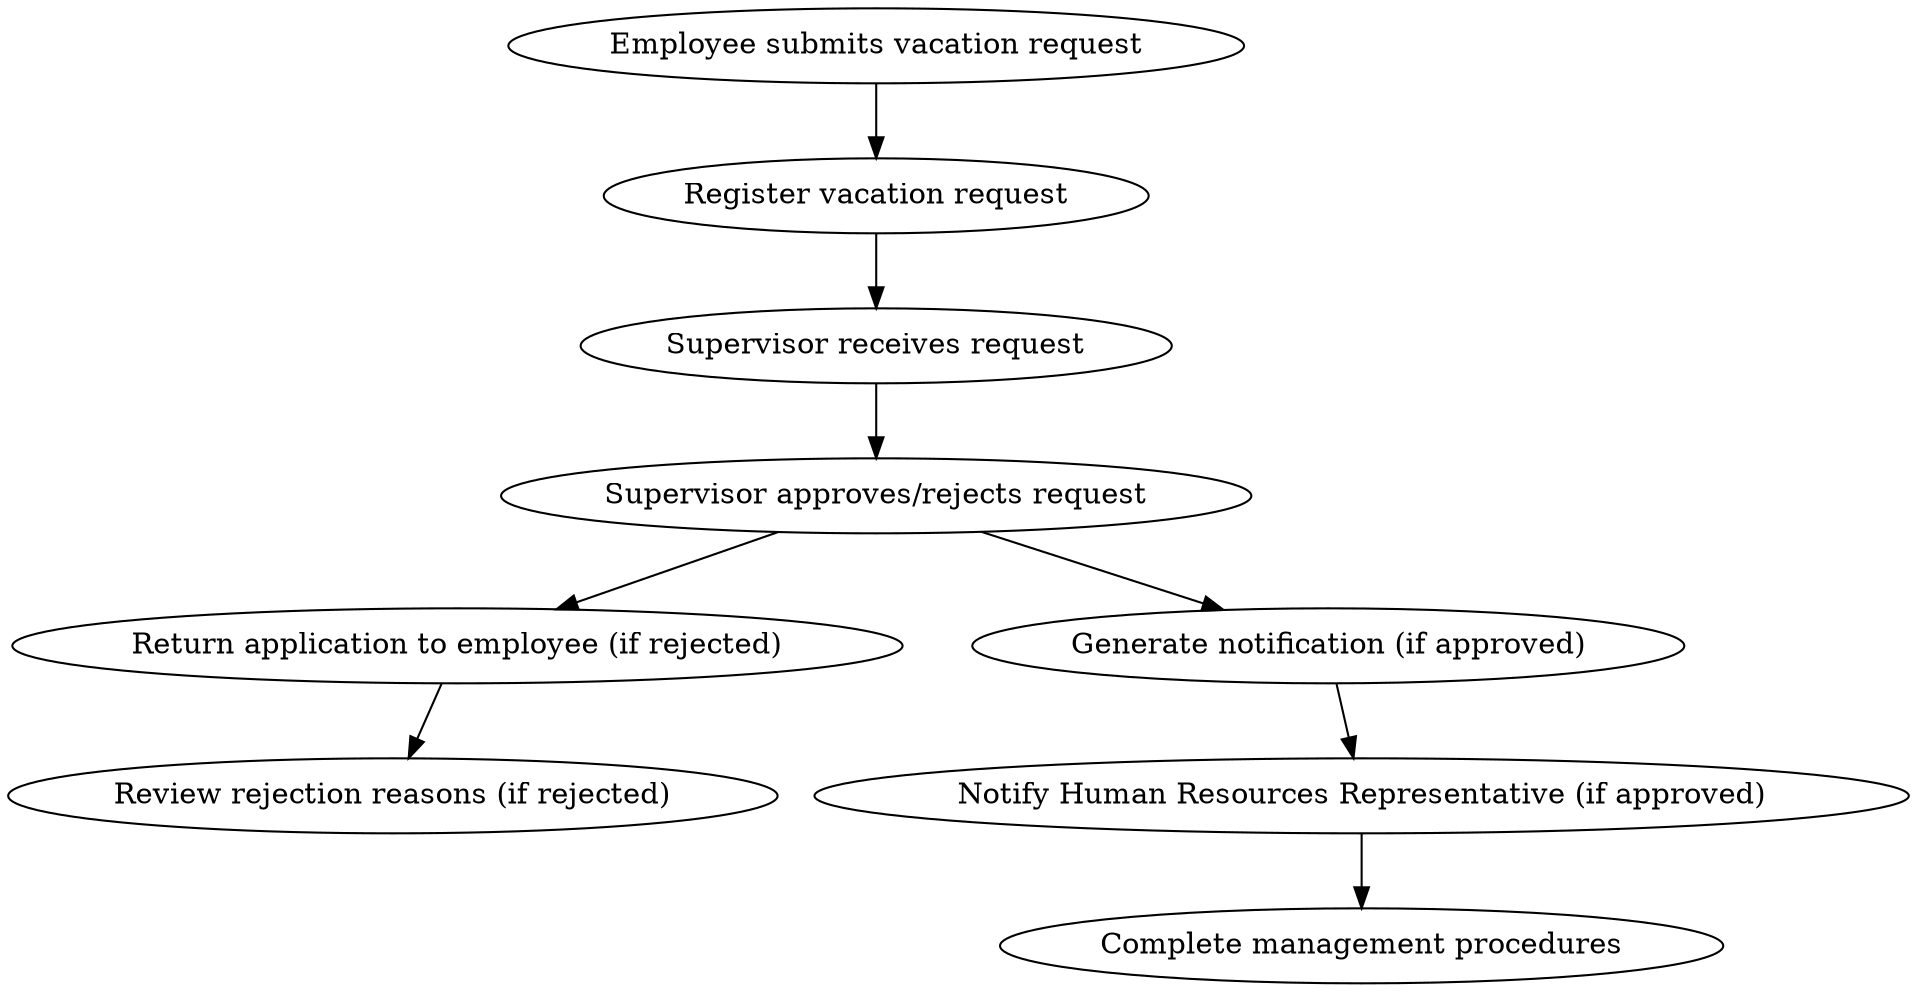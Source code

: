 digraph G {
  "Employee submits vacation request" -> "Register vacation request"
  "Register vacation request" -> "Supervisor receives request"
  "Supervisor receives request" -> "Supervisor approves/rejects request"
  "Supervisor approves/rejects request" -> "Return application to employee (if rejected)"
  "Supervisor approves/rejects request" -> "Generate notification (if approved)"
  "Return application to employee (if rejected)" -> "Review rejection reasons (if rejected)"
  "Generate notification (if approved)" -> "Notify Human Resources Representative (if approved)"
  "Notify Human Resources Representative (if approved)" -> "Complete management procedures"
}